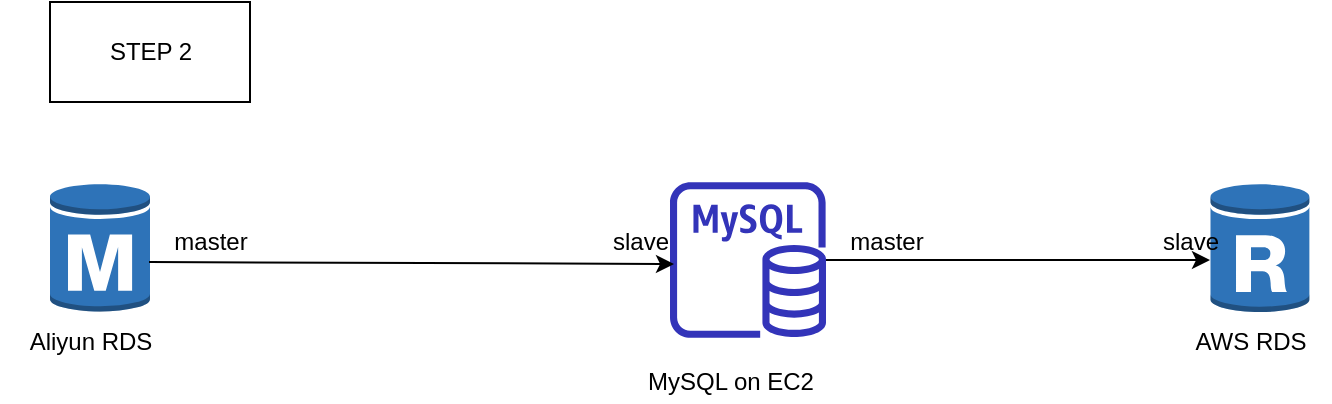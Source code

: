 <mxfile version="14.1.2" type="github" pages="2">
  <diagram id="Ht1M8jgEwFfnCIfOTk4-" name="Page-1">
    <mxGraphModel dx="914" dy="568" grid="1" gridSize="10" guides="1" tooltips="1" connect="1" arrows="1" fold="1" page="1" pageScale="1" pageWidth="1169" pageHeight="827" math="0" shadow="0">
      <root>
        <mxCell id="0" />
        <mxCell id="1" parent="0" />
        <mxCell id="-jb4GTvhcN3JO9vXcqmK-2" value="" style="outlineConnect=0;dashed=0;verticalLabelPosition=bottom;verticalAlign=top;align=center;html=1;shape=mxgraph.aws3.rds_db_instance_read_replica;fillColor=#2E73B8;gradientColor=none;" vertex="1" parent="1">
          <mxGeometry x="670.25" y="120" width="49.5" height="66" as="geometry" />
        </mxCell>
        <mxCell id="-jb4GTvhcN3JO9vXcqmK-17" style="edgeStyle=orthogonalEdgeStyle;rounded=0;orthogonalLoop=1;jettySize=auto;html=1;" edge="1" parent="1" source="-jb4GTvhcN3JO9vXcqmK-6">
          <mxGeometry relative="1" as="geometry">
            <mxPoint x="670" y="159" as="targetPoint" />
          </mxGeometry>
        </mxCell>
        <mxCell id="-jb4GTvhcN3JO9vXcqmK-6" value="" style="outlineConnect=0;fontColor=#232F3E;gradientColor=none;fillColor=#3334B9;strokeColor=none;dashed=0;verticalLabelPosition=bottom;verticalAlign=top;align=center;html=1;fontSize=12;fontStyle=0;aspect=fixed;pointerEvents=1;shape=mxgraph.aws4.rds_mysql_instance;" vertex="1" parent="1">
          <mxGeometry x="400" y="120" width="78" height="78" as="geometry" />
        </mxCell>
        <mxCell id="-jb4GTvhcN3JO9vXcqmK-9" value="" style="outlineConnect=0;dashed=0;verticalLabelPosition=bottom;verticalAlign=top;align=center;html=1;shape=mxgraph.aws3.rds_db_instance;fillColor=#2E73B8;gradientColor=none;" vertex="1" parent="1">
          <mxGeometry x="90" y="120" width="50" height="66" as="geometry" />
        </mxCell>
        <mxCell id="-jb4GTvhcN3JO9vXcqmK-13" value="Aliyun RDS" style="text;html=1;align=center;verticalAlign=middle;resizable=0;points=[];autosize=1;" vertex="1" parent="1">
          <mxGeometry x="65" y="190" width="90" height="20" as="geometry" />
        </mxCell>
        <mxCell id="-jb4GTvhcN3JO9vXcqmK-14" value="" style="endArrow=classic;html=1;entryX=0.84;entryY=1.05;entryDx=0;entryDy=0;entryPerimeter=0;" edge="1" parent="1" target="-jb4GTvhcN3JO9vXcqmK-16">
          <mxGeometry width="50" height="50" relative="1" as="geometry">
            <mxPoint x="139.5" y="160" as="sourcePoint" />
            <mxPoint x="322.11" y="160" as="targetPoint" />
          </mxGeometry>
        </mxCell>
        <mxCell id="-jb4GTvhcN3JO9vXcqmK-15" value="master" style="text;html=1;align=center;verticalAlign=middle;resizable=0;points=[];autosize=1;" vertex="1" parent="1">
          <mxGeometry x="139.5" y="140" width="60" height="20" as="geometry" />
        </mxCell>
        <mxCell id="-jb4GTvhcN3JO9vXcqmK-16" value="slave&lt;br&gt;" style="text;html=1;align=center;verticalAlign=middle;resizable=0;points=[];autosize=1;" vertex="1" parent="1">
          <mxGeometry x="360" y="140" width="50" height="20" as="geometry" />
        </mxCell>
        <mxCell id="-jb4GTvhcN3JO9vXcqmK-18" value="master" style="text;html=1;align=center;verticalAlign=middle;resizable=0;points=[];autosize=1;" vertex="1" parent="1">
          <mxGeometry x="478" y="140" width="60" height="20" as="geometry" />
        </mxCell>
        <mxCell id="-jb4GTvhcN3JO9vXcqmK-19" value="slave" style="text;html=1;align=center;verticalAlign=middle;resizable=0;points=[];autosize=1;" vertex="1" parent="1">
          <mxGeometry x="635" y="140" width="50" height="20" as="geometry" />
        </mxCell>
        <mxCell id="b-rKKwaQDVVAdjt1L6Wj-1" value="MySQL on EC2" style="text;html=1;align=center;verticalAlign=middle;resizable=0;points=[];autosize=1;" vertex="1" parent="1">
          <mxGeometry x="375" y="210" width="110" height="20" as="geometry" />
        </mxCell>
        <mxCell id="b-rKKwaQDVVAdjt1L6Wj-2" value="AWS RDS" style="text;html=1;align=center;verticalAlign=middle;resizable=0;points=[];autosize=1;" vertex="1" parent="1">
          <mxGeometry x="650" y="190" width="80" height="20" as="geometry" />
        </mxCell>
        <mxCell id="b-rKKwaQDVVAdjt1L6Wj-3" value="STEP 2" style="html=1;dashed=0;whitespace=wrap;" vertex="1" parent="1">
          <mxGeometry x="90" y="30" width="100" height="50" as="geometry" />
        </mxCell>
      </root>
    </mxGraphModel>
  </diagram>
  <diagram id="5wXL69vi9-atv-aeCeoK" name="Page-2">
    <mxGraphModel dx="914" dy="568" grid="1" gridSize="10" guides="1" tooltips="1" connect="1" arrows="1" fold="1" page="1" pageScale="1" pageWidth="827" pageHeight="1169" math="0" shadow="0">
      <root>
        <mxCell id="0MjONLSKMwxl6UejQj7Z-0" />
        <mxCell id="0MjONLSKMwxl6UejQj7Z-1" parent="0MjONLSKMwxl6UejQj7Z-0" />
        <mxCell id="0MjONLSKMwxl6UejQj7Z-10" style="edgeStyle=orthogonalEdgeStyle;rounded=0;orthogonalLoop=1;jettySize=auto;html=1;" edge="1" parent="0MjONLSKMwxl6UejQj7Z-1" source="0MjONLSKMwxl6UejQj7Z-2" target="0MjONLSKMwxl6UejQj7Z-6">
          <mxGeometry relative="1" as="geometry" />
        </mxCell>
        <mxCell id="0MjONLSKMwxl6UejQj7Z-2" value="" style="outlineConnect=0;fontColor=#232F3E;gradientColor=none;fillColor=#3334B9;strokeColor=none;dashed=0;verticalLabelPosition=bottom;verticalAlign=top;align=center;html=1;fontSize=12;fontStyle=0;aspect=fixed;pointerEvents=1;shape=mxgraph.aws4.rds_mysql_instance;" vertex="1" parent="0MjONLSKMwxl6UejQj7Z-1">
          <mxGeometry x="100" y="120" width="78" height="78" as="geometry" />
        </mxCell>
        <mxCell id="0MjONLSKMwxl6UejQj7Z-4" value="&lt;pre&gt;Aliyun RDS&lt;/pre&gt;&lt;pre&gt;souce&lt;/pre&gt;" style="text;html=1;align=center;verticalAlign=middle;resizable=0;points=[];autosize=1;" vertex="1" parent="0MjONLSKMwxl6UejQj7Z-1">
          <mxGeometry x="89" y="198" width="100" height="70" as="geometry" />
        </mxCell>
        <mxCell id="0MjONLSKMwxl6UejQj7Z-11" style="edgeStyle=orthogonalEdgeStyle;rounded=0;orthogonalLoop=1;jettySize=auto;html=1;" edge="1" parent="0MjONLSKMwxl6UejQj7Z-1" source="0MjONLSKMwxl6UejQj7Z-6" target="0MjONLSKMwxl6UejQj7Z-8">
          <mxGeometry relative="1" as="geometry" />
        </mxCell>
        <mxCell id="0MjONLSKMwxl6UejQj7Z-6" value="" style="outlineConnect=0;fontColor=#232F3E;gradientColor=none;fillColor=#3334B9;strokeColor=none;dashed=0;verticalLabelPosition=bottom;verticalAlign=top;align=center;html=1;fontSize=12;fontStyle=0;aspect=fixed;pointerEvents=1;shape=mxgraph.aws4.database_migration_workflow_job;" vertex="1" parent="0MjONLSKMwxl6UejQj7Z-1">
          <mxGeometry x="350" y="120" width="50" height="78" as="geometry" />
        </mxCell>
        <mxCell id="0MjONLSKMwxl6UejQj7Z-7" value="Aws Database &lt;br&gt;Migration Service" style="text;html=1;align=center;verticalAlign=middle;resizable=0;points=[];autosize=1;" vertex="1" parent="0MjONLSKMwxl6UejQj7Z-1">
          <mxGeometry x="315" y="210" width="120" height="30" as="geometry" />
        </mxCell>
        <mxCell id="0MjONLSKMwxl6UejQj7Z-8" value="" style="outlineConnect=0;fontColor=#232F3E;gradientColor=none;fillColor=#3334B9;strokeColor=none;dashed=0;verticalLabelPosition=bottom;verticalAlign=top;align=center;html=1;fontSize=12;fontStyle=0;aspect=fixed;pointerEvents=1;shape=mxgraph.aws4.rds_instance;" vertex="1" parent="0MjONLSKMwxl6UejQj7Z-1">
          <mxGeometry x="560" y="120" width="78" height="78" as="geometry" />
        </mxCell>
        <mxCell id="0MjONLSKMwxl6UejQj7Z-12" value="&lt;pre&gt;AWS RDS&lt;/pre&gt;&lt;pre&gt;target&lt;/pre&gt;" style="text;html=1;align=center;verticalAlign=middle;resizable=0;points=[];autosize=1;" vertex="1" parent="0MjONLSKMwxl6UejQj7Z-1">
          <mxGeometry x="564" y="198" width="70" height="70" as="geometry" />
        </mxCell>
        <mxCell id="0MjONLSKMwxl6UejQj7Z-13" value="STEP 1" style="whiteSpace=wrap;html=1;" vertex="1" parent="0MjONLSKMwxl6UejQj7Z-1">
          <mxGeometry x="100" y="30" width="120" height="60" as="geometry" />
        </mxCell>
      </root>
    </mxGraphModel>
  </diagram>
</mxfile>
